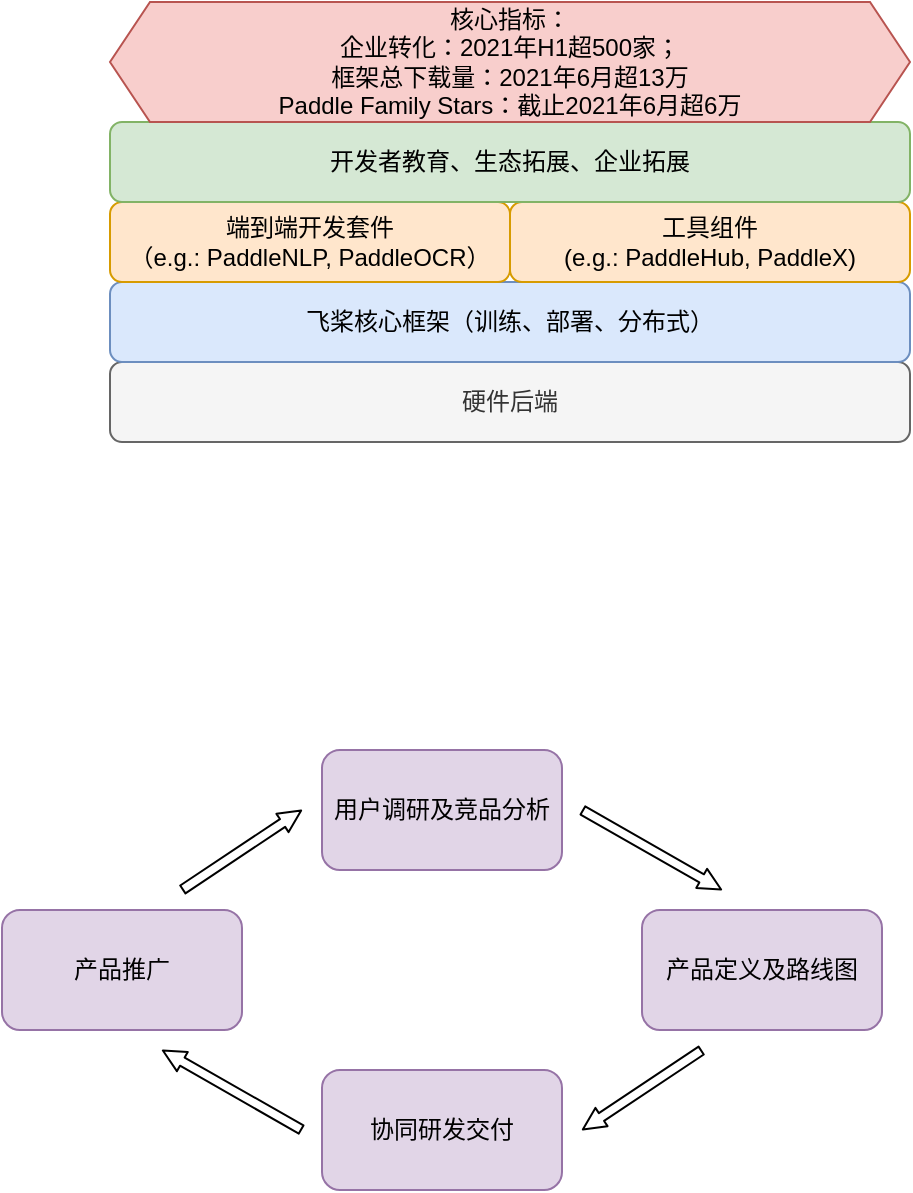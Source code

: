 <mxfile version="14.9.6" type="github">
  <diagram id="up9QKdOea-HKqZMQfAZH" name="Page-1">
    <mxGraphModel dx="652" dy="423" grid="1" gridSize="10" guides="1" tooltips="1" connect="1" arrows="1" fold="1" page="1" pageScale="1" pageWidth="827" pageHeight="1169" math="0" shadow="0">
      <root>
        <mxCell id="0" />
        <mxCell id="1" parent="0" />
        <mxCell id="UkFnHVTd0OP4hVO1wuu8-1" value="硬件后端" style="rounded=1;whiteSpace=wrap;html=1;fillColor=#f5f5f5;strokeColor=#666666;fontColor=#333333;" parent="1" vertex="1">
          <mxGeometry x="214" y="266" width="400" height="40" as="geometry" />
        </mxCell>
        <mxCell id="UkFnHVTd0OP4hVO1wuu8-2" value="飞桨核心框架（训练、部署、分布式）" style="rounded=1;whiteSpace=wrap;html=1;fillColor=#dae8fc;strokeColor=#6c8ebf;" parent="1" vertex="1">
          <mxGeometry x="214" y="226" width="400" height="40" as="geometry" />
        </mxCell>
        <mxCell id="UkFnHVTd0OP4hVO1wuu8-3" value="端到端开发套件&lt;br&gt;（e.g.: PaddleNLP, PaddleOCR）" style="rounded=1;whiteSpace=wrap;html=1;fillColor=#ffe6cc;strokeColor=#d79b00;" parent="1" vertex="1">
          <mxGeometry x="214" y="186" width="200" height="40" as="geometry" />
        </mxCell>
        <mxCell id="UkFnHVTd0OP4hVO1wuu8-4" value="工具组件&lt;br&gt;(e.g.: PaddleHub, PaddleX)" style="rounded=1;whiteSpace=wrap;html=1;fillColor=#ffe6cc;strokeColor=#d79b00;" parent="1" vertex="1">
          <mxGeometry x="414" y="186" width="200" height="40" as="geometry" />
        </mxCell>
        <mxCell id="UkFnHVTd0OP4hVO1wuu8-5" value="开发者教育、生态拓展、企业拓展" style="rounded=1;whiteSpace=wrap;html=1;fillColor=#d5e8d4;strokeColor=#82b366;" parent="1" vertex="1">
          <mxGeometry x="214" y="146" width="400" height="40" as="geometry" />
        </mxCell>
        <mxCell id="DA5N46FBbyhE8X6UhTL6-4" value="核心指标：&lt;br&gt;企业转化：2021年H1超500家；&lt;br&gt;框架总下载量：2021年6月超13万&lt;br&gt;Paddle Family Stars：截止2021年6月超6万" style="shape=hexagon;perimeter=hexagonPerimeter2;whiteSpace=wrap;html=1;fixedSize=1;fillColor=#f8cecc;strokeColor=#b85450;" vertex="1" parent="1">
          <mxGeometry x="214" y="86" width="400" height="60" as="geometry" />
        </mxCell>
        <mxCell id="DA5N46FBbyhE8X6UhTL6-5" value="用户调研及竞品分析" style="rounded=1;whiteSpace=wrap;html=1;fillColor=#e1d5e7;strokeColor=#9673a6;" vertex="1" parent="1">
          <mxGeometry x="320" y="460" width="120" height="60" as="geometry" />
        </mxCell>
        <mxCell id="DA5N46FBbyhE8X6UhTL6-6" value="产品定义及路线图" style="rounded=1;whiteSpace=wrap;html=1;fillColor=#e1d5e7;strokeColor=#9673a6;" vertex="1" parent="1">
          <mxGeometry x="480" y="540" width="120" height="60" as="geometry" />
        </mxCell>
        <mxCell id="DA5N46FBbyhE8X6UhTL6-7" value="协同研发交付" style="rounded=1;whiteSpace=wrap;html=1;fillColor=#e1d5e7;strokeColor=#9673a6;" vertex="1" parent="1">
          <mxGeometry x="320" y="620" width="120" height="60" as="geometry" />
        </mxCell>
        <mxCell id="DA5N46FBbyhE8X6UhTL6-8" value="产品推广" style="rounded=1;whiteSpace=wrap;html=1;fillColor=#e1d5e7;strokeColor=#9673a6;" vertex="1" parent="1">
          <mxGeometry x="160" y="540" width="120" height="60" as="geometry" />
        </mxCell>
        <mxCell id="DA5N46FBbyhE8X6UhTL6-11" value="" style="shape=flexArrow;endArrow=classic;html=1;width=4.698;endSize=3.401;endWidth=5.275;" edge="1" parent="1">
          <mxGeometry width="50" height="50" relative="1" as="geometry">
            <mxPoint x="450" y="490" as="sourcePoint" />
            <mxPoint x="520" y="530" as="targetPoint" />
          </mxGeometry>
        </mxCell>
        <mxCell id="DA5N46FBbyhE8X6UhTL6-14" value="" style="shape=flexArrow;endArrow=classic;html=1;width=4.698;endSize=3.401;endWidth=5.275;" edge="1" parent="1">
          <mxGeometry width="50" height="50" relative="1" as="geometry">
            <mxPoint x="510" y="610" as="sourcePoint" />
            <mxPoint x="450" y="650" as="targetPoint" />
          </mxGeometry>
        </mxCell>
        <mxCell id="DA5N46FBbyhE8X6UhTL6-15" value="" style="shape=flexArrow;endArrow=classic;html=1;width=4.698;endSize=3.401;endWidth=5.275;" edge="1" parent="1">
          <mxGeometry width="50" height="50" relative="1" as="geometry">
            <mxPoint x="310" y="650" as="sourcePoint" />
            <mxPoint x="240" y="610" as="targetPoint" />
          </mxGeometry>
        </mxCell>
        <mxCell id="DA5N46FBbyhE8X6UhTL6-16" value="" style="shape=flexArrow;endArrow=classic;html=1;width=4.698;endSize=3.401;endWidth=5.275;" edge="1" parent="1">
          <mxGeometry width="50" height="50" relative="1" as="geometry">
            <mxPoint x="250" y="530" as="sourcePoint" />
            <mxPoint x="310" y="490" as="targetPoint" />
          </mxGeometry>
        </mxCell>
      </root>
    </mxGraphModel>
  </diagram>
</mxfile>

